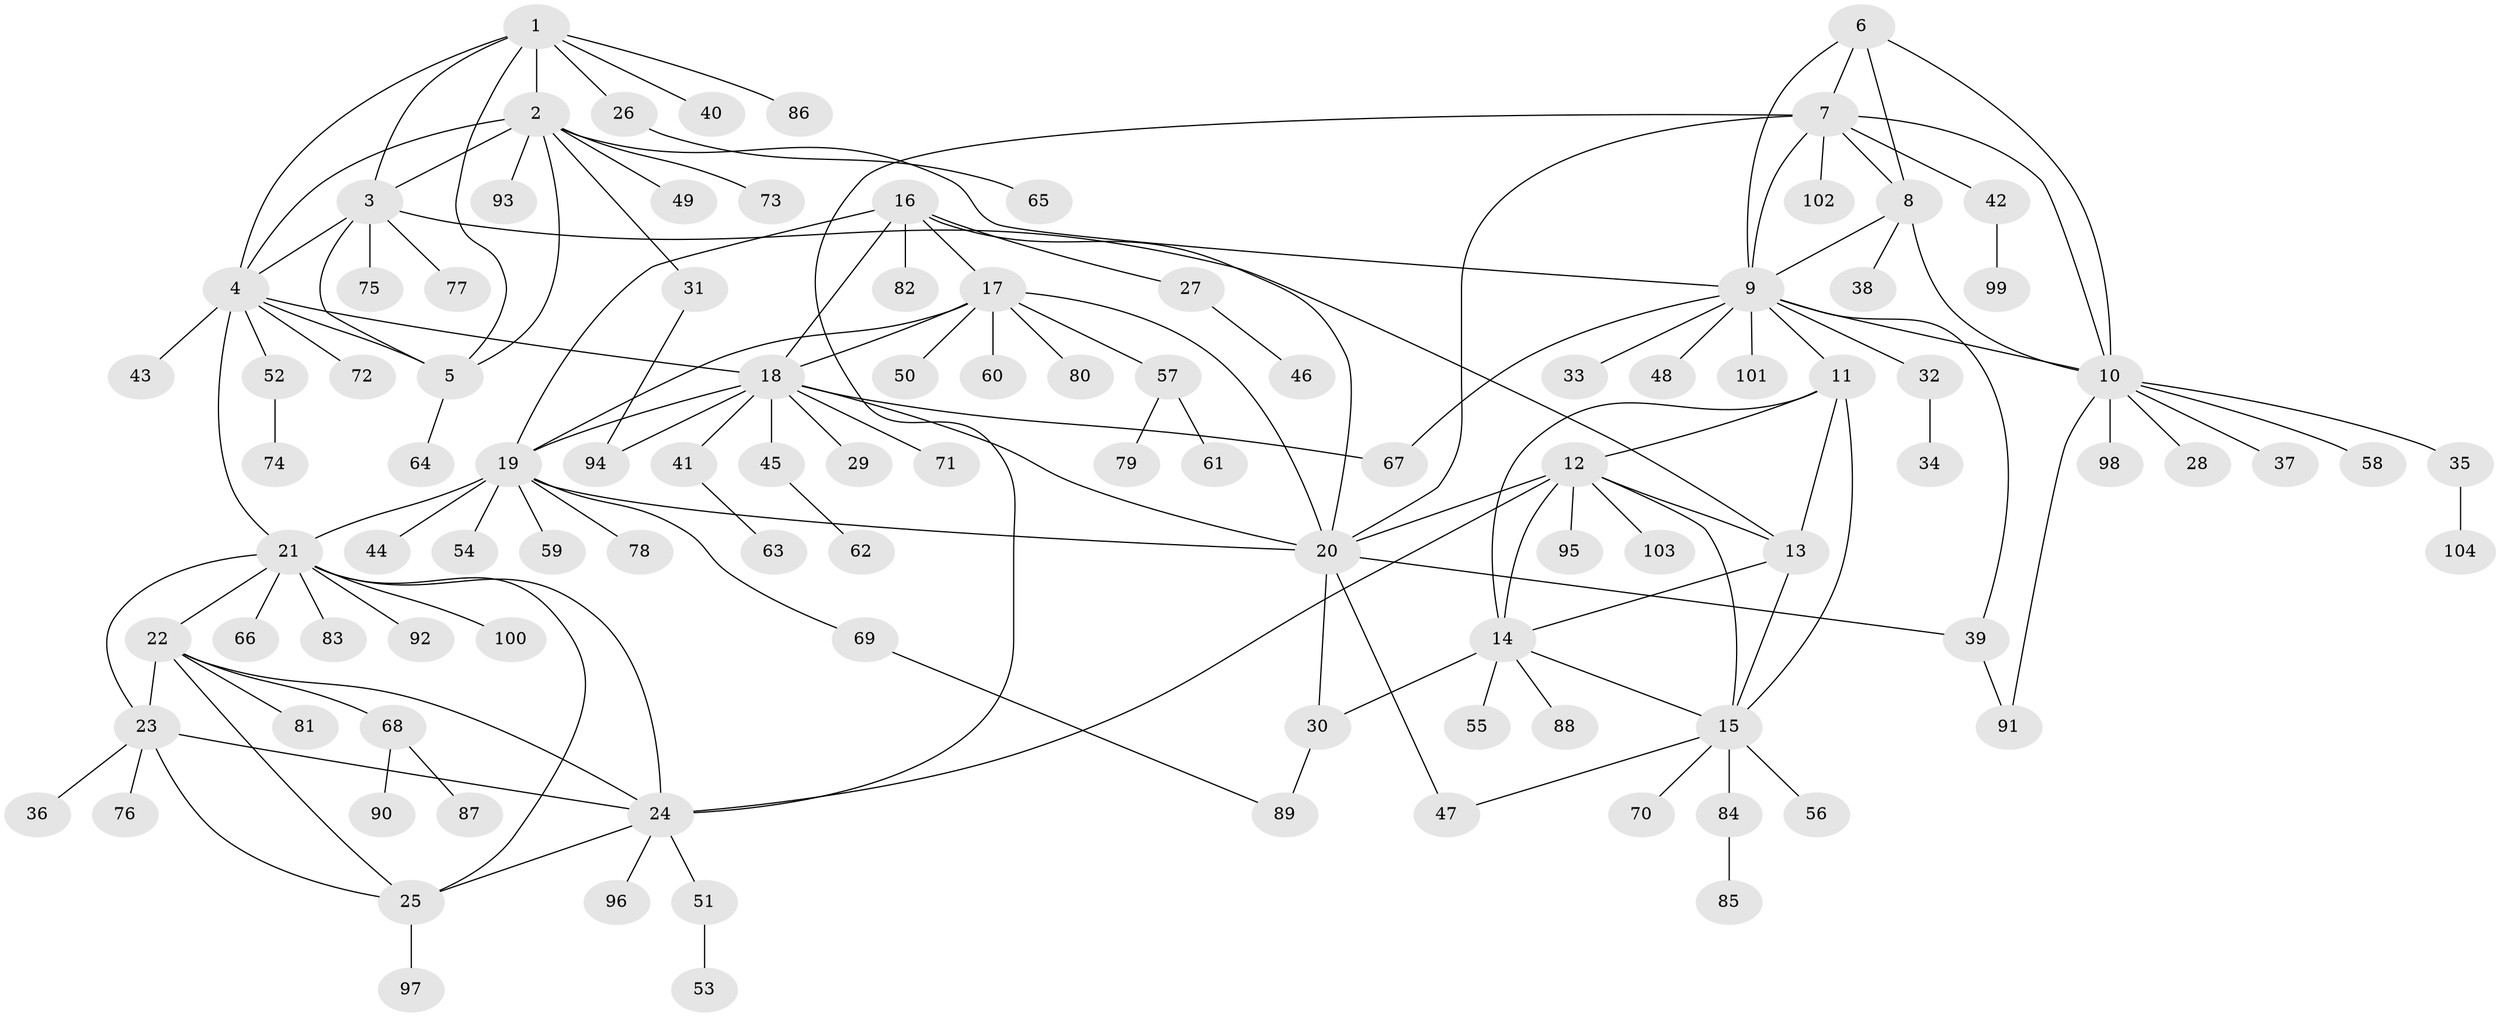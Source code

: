 // Generated by graph-tools (version 1.1) at 2025/26/03/09/25 03:26:43]
// undirected, 104 vertices, 146 edges
graph export_dot {
graph [start="1"]
  node [color=gray90,style=filled];
  1;
  2;
  3;
  4;
  5;
  6;
  7;
  8;
  9;
  10;
  11;
  12;
  13;
  14;
  15;
  16;
  17;
  18;
  19;
  20;
  21;
  22;
  23;
  24;
  25;
  26;
  27;
  28;
  29;
  30;
  31;
  32;
  33;
  34;
  35;
  36;
  37;
  38;
  39;
  40;
  41;
  42;
  43;
  44;
  45;
  46;
  47;
  48;
  49;
  50;
  51;
  52;
  53;
  54;
  55;
  56;
  57;
  58;
  59;
  60;
  61;
  62;
  63;
  64;
  65;
  66;
  67;
  68;
  69;
  70;
  71;
  72;
  73;
  74;
  75;
  76;
  77;
  78;
  79;
  80;
  81;
  82;
  83;
  84;
  85;
  86;
  87;
  88;
  89;
  90;
  91;
  92;
  93;
  94;
  95;
  96;
  97;
  98;
  99;
  100;
  101;
  102;
  103;
  104;
  1 -- 2;
  1 -- 3;
  1 -- 4;
  1 -- 5;
  1 -- 26;
  1 -- 40;
  1 -- 86;
  2 -- 3;
  2 -- 4;
  2 -- 5;
  2 -- 9;
  2 -- 31;
  2 -- 49;
  2 -- 73;
  2 -- 93;
  3 -- 4;
  3 -- 5;
  3 -- 13;
  3 -- 75;
  3 -- 77;
  4 -- 5;
  4 -- 18;
  4 -- 21;
  4 -- 43;
  4 -- 52;
  4 -- 72;
  5 -- 64;
  6 -- 7;
  6 -- 8;
  6 -- 9;
  6 -- 10;
  7 -- 8;
  7 -- 9;
  7 -- 10;
  7 -- 20;
  7 -- 24;
  7 -- 42;
  7 -- 102;
  8 -- 9;
  8 -- 10;
  8 -- 38;
  9 -- 10;
  9 -- 11;
  9 -- 32;
  9 -- 33;
  9 -- 39;
  9 -- 48;
  9 -- 67;
  9 -- 101;
  10 -- 28;
  10 -- 35;
  10 -- 37;
  10 -- 58;
  10 -- 91;
  10 -- 98;
  11 -- 12;
  11 -- 13;
  11 -- 14;
  11 -- 15;
  12 -- 13;
  12 -- 14;
  12 -- 15;
  12 -- 20;
  12 -- 24;
  12 -- 95;
  12 -- 103;
  13 -- 14;
  13 -- 15;
  14 -- 15;
  14 -- 30;
  14 -- 55;
  14 -- 88;
  15 -- 47;
  15 -- 56;
  15 -- 70;
  15 -- 84;
  16 -- 17;
  16 -- 18;
  16 -- 19;
  16 -- 20;
  16 -- 27;
  16 -- 82;
  17 -- 18;
  17 -- 19;
  17 -- 20;
  17 -- 50;
  17 -- 57;
  17 -- 60;
  17 -- 80;
  18 -- 19;
  18 -- 20;
  18 -- 29;
  18 -- 41;
  18 -- 45;
  18 -- 67;
  18 -- 71;
  18 -- 94;
  19 -- 20;
  19 -- 21;
  19 -- 44;
  19 -- 54;
  19 -- 59;
  19 -- 69;
  19 -- 78;
  20 -- 30;
  20 -- 39;
  20 -- 47;
  21 -- 22;
  21 -- 23;
  21 -- 24;
  21 -- 25;
  21 -- 66;
  21 -- 83;
  21 -- 92;
  21 -- 100;
  22 -- 23;
  22 -- 24;
  22 -- 25;
  22 -- 68;
  22 -- 81;
  23 -- 24;
  23 -- 25;
  23 -- 36;
  23 -- 76;
  24 -- 25;
  24 -- 51;
  24 -- 96;
  25 -- 97;
  26 -- 65;
  27 -- 46;
  30 -- 89;
  31 -- 94;
  32 -- 34;
  35 -- 104;
  39 -- 91;
  41 -- 63;
  42 -- 99;
  45 -- 62;
  51 -- 53;
  52 -- 74;
  57 -- 61;
  57 -- 79;
  68 -- 87;
  68 -- 90;
  69 -- 89;
  84 -- 85;
}
